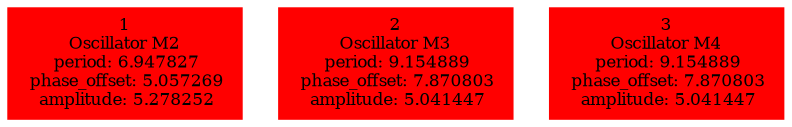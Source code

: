  digraph g{ forcelabels=true;
1 [label=<1<BR />Oscillator M2<BR /> period: 6.947827<BR /> phase_offset: 5.057269<BR /> amplitude: 5.278252>, shape=box,color=red,style=filled,fontsize=8];2 [label=<2<BR />Oscillator M3<BR /> period: 9.154889<BR /> phase_offset: 7.870803<BR /> amplitude: 5.041447>, shape=box,color=red,style=filled,fontsize=8];3 [label=<3<BR />Oscillator M4<BR /> period: 9.154889<BR /> phase_offset: 7.870803<BR /> amplitude: 5.041447>, shape=box,color=red,style=filled,fontsize=8]; }
